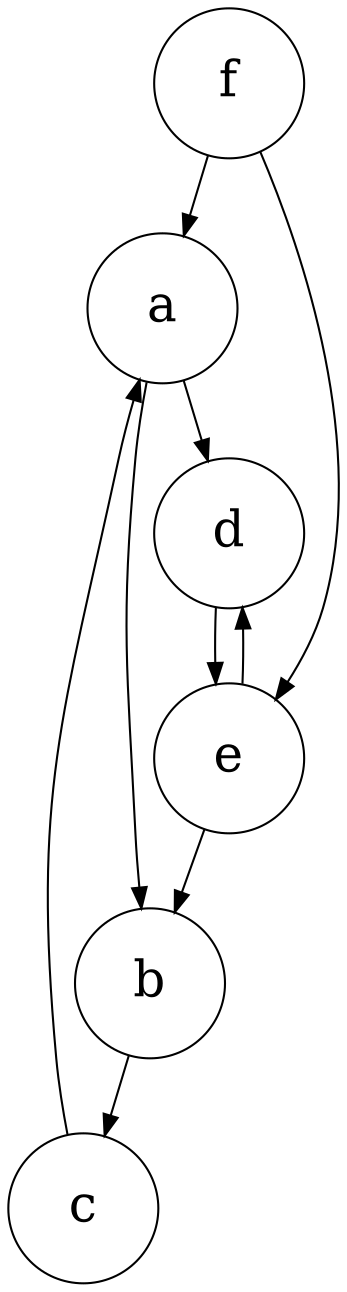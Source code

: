 digraph weird {
  node [shape=circle, fixedsize=true, width=1.0, height=1.0, fontsize=24]
  a -> b -> c -> a
  d -> e -> d
  a -> d
  e -> b
  f -> {e a}
}
